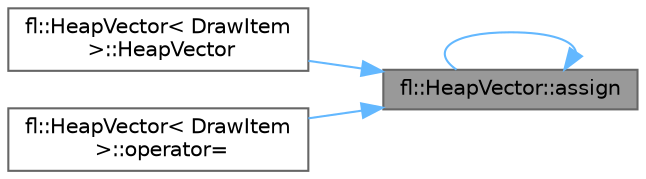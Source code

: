 digraph "fl::HeapVector::assign"
{
 // LATEX_PDF_SIZE
  bgcolor="transparent";
  edge [fontname=Helvetica,fontsize=10,labelfontname=Helvetica,labelfontsize=10];
  node [fontname=Helvetica,fontsize=10,shape=box,height=0.2,width=0.4];
  rankdir="RL";
  Node1 [id="Node000001",label="fl::HeapVector::assign",height=0.2,width=0.4,color="gray40", fillcolor="grey60", style="filled", fontcolor="black",tooltip=" "];
  Node1 -> Node2 [id="edge1_Node000001_Node000002",dir="back",color="steelblue1",style="solid",tooltip=" "];
  Node2 [id="Node000002",label="fl::HeapVector\< DrawItem\l \>::HeapVector",height=0.2,width=0.4,color="grey40", fillcolor="white", style="filled",URL="$db/ddd/classfl_1_1_heap_vector_ae33a7e2f64524b3a0baf4f3217489809.html#ae33a7e2f64524b3a0baf4f3217489809",tooltip=" "];
  Node1 -> Node1 [id="edge2_Node000001_Node000001",dir="back",color="steelblue1",style="solid",tooltip=" "];
  Node1 -> Node3 [id="edge3_Node000001_Node000003",dir="back",color="steelblue1",style="solid",tooltip=" "];
  Node3 [id="Node000003",label="fl::HeapVector\< DrawItem\l \>::operator=",height=0.2,width=0.4,color="grey40", fillcolor="white", style="filled",URL="$db/ddd/classfl_1_1_heap_vector_a729f1c0fa07ccd04379a1c17fde5aee0.html#a729f1c0fa07ccd04379a1c17fde5aee0",tooltip=" "];
}
